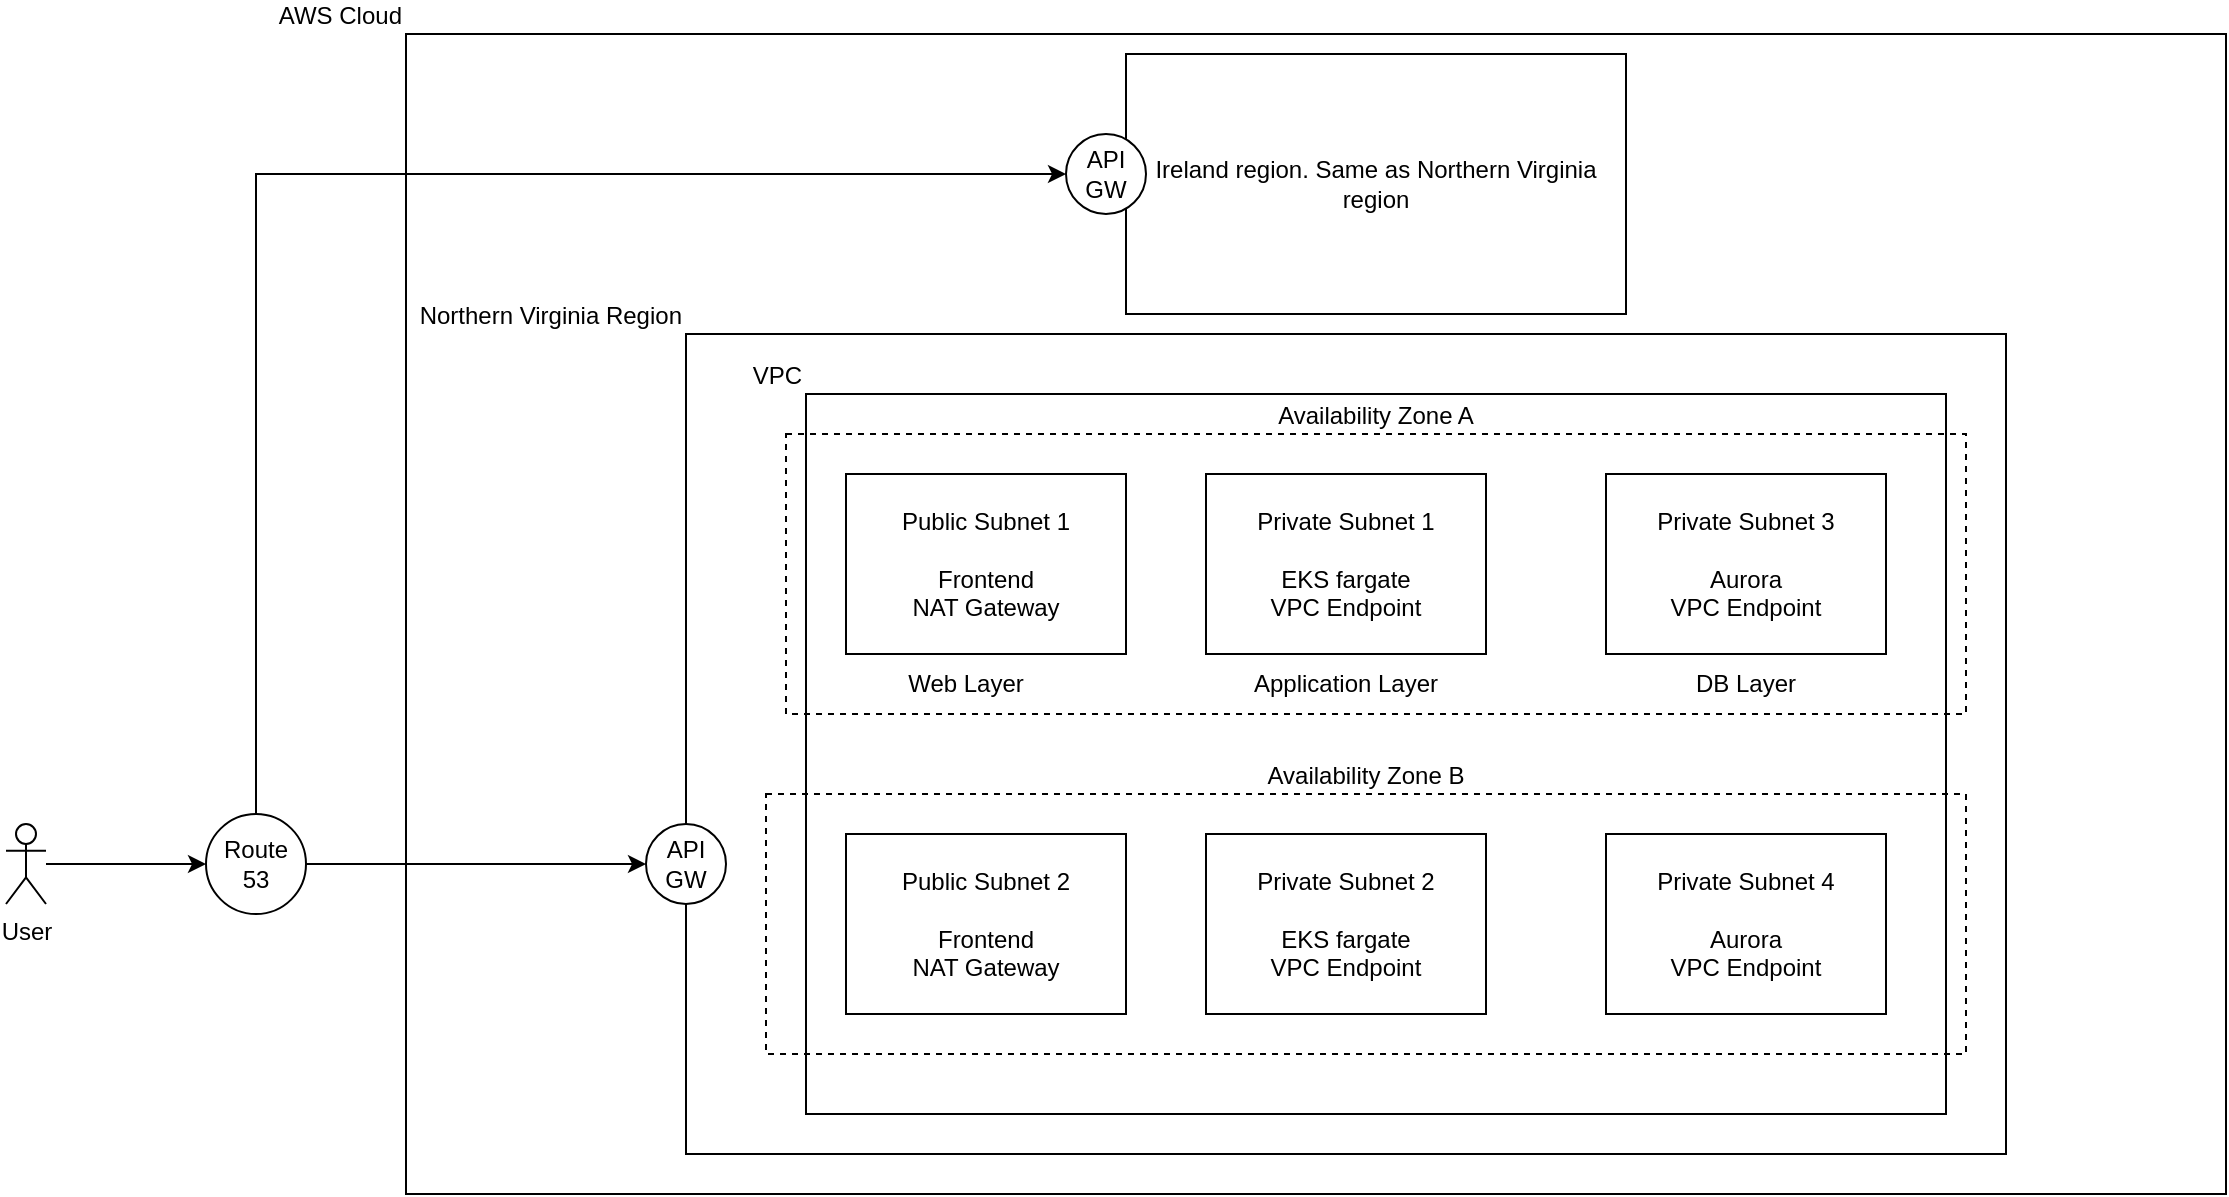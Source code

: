 <mxfile version="24.6.4" type="device">
  <diagram id="_JOBukSen8tSIEHADYFu" name="Page-1">
    <mxGraphModel dx="2284" dy="786" grid="1" gridSize="10" guides="1" tooltips="1" connect="1" arrows="1" fold="1" page="1" pageScale="1" pageWidth="850" pageHeight="1100" math="0" shadow="0">
      <root>
        <mxCell id="0" />
        <mxCell id="1" parent="0" />
        <mxCell id="ENQYq0kZE0MXRLzni3ol-1" value="AWS Cloud" style="rounded=0;whiteSpace=wrap;html=1;labelPosition=left;verticalLabelPosition=top;align=right;verticalAlign=bottom;" vertex="1" parent="1">
          <mxGeometry x="-120" y="50" width="910" height="580" as="geometry" />
        </mxCell>
        <mxCell id="ENQYq0kZE0MXRLzni3ol-17" style="edgeStyle=orthogonalEdgeStyle;rounded=0;orthogonalLoop=1;jettySize=auto;html=1;" edge="1" parent="1" source="ENQYq0kZE0MXRLzni3ol-8" target="ENQYq0kZE0MXRLzni3ol-12">
          <mxGeometry relative="1" as="geometry" />
        </mxCell>
        <mxCell id="ENQYq0kZE0MXRLzni3ol-8" value="User" style="shape=umlActor;verticalLabelPosition=bottom;verticalAlign=top;html=1;outlineConnect=0;" vertex="1" parent="1">
          <mxGeometry x="-320" y="445" width="20" height="40" as="geometry" />
        </mxCell>
        <mxCell id="ENQYq0kZE0MXRLzni3ol-23" style="edgeStyle=orthogonalEdgeStyle;rounded=0;orthogonalLoop=1;jettySize=auto;html=1;exitX=0.5;exitY=0;exitDx=0;exitDy=0;" edge="1" parent="1" source="ENQYq0kZE0MXRLzni3ol-12" target="ENQYq0kZE0MXRLzni3ol-22">
          <mxGeometry relative="1" as="geometry">
            <mxPoint x="-195" y="120" as="targetPoint" />
            <mxPoint x="-200" y="430" as="sourcePoint" />
            <Array as="points">
              <mxPoint x="-195" y="120" />
            </Array>
          </mxGeometry>
        </mxCell>
        <mxCell id="ENQYq0kZE0MXRLzni3ol-24" style="edgeStyle=orthogonalEdgeStyle;rounded=0;orthogonalLoop=1;jettySize=auto;html=1;exitX=1;exitY=0.5;exitDx=0;exitDy=0;" edge="1" parent="1" source="ENQYq0kZE0MXRLzni3ol-12" target="ENQYq0kZE0MXRLzni3ol-21">
          <mxGeometry relative="1" as="geometry" />
        </mxCell>
        <mxCell id="ENQYq0kZE0MXRLzni3ol-12" value="Route 53" style="ellipse;whiteSpace=wrap;html=1;aspect=fixed;" vertex="1" parent="1">
          <mxGeometry x="-220" y="440" width="50" height="50" as="geometry" />
        </mxCell>
        <mxCell id="ENQYq0kZE0MXRLzni3ol-19" value="Ireland region. Same as Northern Virginia region" style="rounded=0;whiteSpace=wrap;html=1;labelPosition=center;verticalLabelPosition=middle;align=center;verticalAlign=middle;" vertex="1" parent="1">
          <mxGeometry x="240" y="60" width="250" height="130" as="geometry" />
        </mxCell>
        <mxCell id="ENQYq0kZE0MXRLzni3ol-20" value="Northern Virginia Region" style="rounded=0;whiteSpace=wrap;html=1;labelPosition=left;verticalLabelPosition=top;align=right;verticalAlign=bottom;" vertex="1" parent="1">
          <mxGeometry x="20" y="200" width="660" height="410" as="geometry" />
        </mxCell>
        <mxCell id="ENQYq0kZE0MXRLzni3ol-21" value="API GW" style="ellipse;whiteSpace=wrap;html=1;aspect=fixed;" vertex="1" parent="1">
          <mxGeometry y="445" width="40" height="40" as="geometry" />
        </mxCell>
        <mxCell id="ENQYq0kZE0MXRLzni3ol-22" value="API GW" style="ellipse;whiteSpace=wrap;html=1;aspect=fixed;" vertex="1" parent="1">
          <mxGeometry x="210" y="100" width="40" height="40" as="geometry" />
        </mxCell>
        <mxCell id="ENQYq0kZE0MXRLzni3ol-25" value="VPC" style="rounded=0;whiteSpace=wrap;html=1;labelPosition=left;verticalLabelPosition=top;align=right;verticalAlign=bottom;" vertex="1" parent="1">
          <mxGeometry x="80" y="230" width="570" height="360" as="geometry" />
        </mxCell>
        <mxCell id="ENQYq0kZE0MXRLzni3ol-26" value="Availability&amp;nbsp;&lt;span style=&quot;background-color: initial;&quot;&gt;Zone A&lt;/span&gt;" style="rounded=0;whiteSpace=wrap;html=1;dashed=1;fillColor=none;labelPosition=center;verticalLabelPosition=top;align=center;verticalAlign=bottom;" vertex="1" parent="1">
          <mxGeometry x="70" y="250" width="590" height="140" as="geometry" />
        </mxCell>
        <mxCell id="ENQYq0kZE0MXRLzni3ol-27" value="Availability Zone B" style="rounded=0;whiteSpace=wrap;html=1;dashed=1;fillColor=none;labelPosition=center;verticalLabelPosition=top;align=center;verticalAlign=bottom;" vertex="1" parent="1">
          <mxGeometry x="60" y="430" width="600" height="130" as="geometry" />
        </mxCell>
        <mxCell id="ENQYq0kZE0MXRLzni3ol-29" value="Public Subnet 1&lt;div&gt;&lt;br&gt;&lt;/div&gt;&lt;div&gt;Frontend&lt;/div&gt;&lt;div&gt;NAT Gateway&lt;/div&gt;" style="rounded=0;whiteSpace=wrap;html=1;" vertex="1" parent="1">
          <mxGeometry x="100" y="270" width="140" height="90" as="geometry" />
        </mxCell>
        <mxCell id="ENQYq0kZE0MXRLzni3ol-31" value="Private Subnet 1&lt;div&gt;&lt;br&gt;&lt;/div&gt;&lt;div&gt;EKS fargate&lt;/div&gt;&lt;div&gt;VPC Endpoint&lt;/div&gt;" style="rounded=0;whiteSpace=wrap;html=1;" vertex="1" parent="1">
          <mxGeometry x="280" y="270" width="140" height="90" as="geometry" />
        </mxCell>
        <mxCell id="ENQYq0kZE0MXRLzni3ol-32" value="Private Subnet 3&lt;div&gt;&lt;br&gt;&lt;/div&gt;&lt;div&gt;Aurora&lt;/div&gt;&lt;div&gt;VPC Endpoint&lt;br&gt;&lt;/div&gt;" style="rounded=0;whiteSpace=wrap;html=1;" vertex="1" parent="1">
          <mxGeometry x="480" y="270" width="140" height="90" as="geometry" />
        </mxCell>
        <mxCell id="ENQYq0kZE0MXRLzni3ol-33" value="Public Subnet 2&lt;div&gt;&lt;br&gt;&lt;/div&gt;&lt;div&gt;Frontend&lt;br&gt;&lt;/div&gt;&lt;div&gt;NAT Gateway&lt;br&gt;&lt;/div&gt;" style="rounded=0;whiteSpace=wrap;html=1;" vertex="1" parent="1">
          <mxGeometry x="100" y="450" width="140" height="90" as="geometry" />
        </mxCell>
        <mxCell id="ENQYq0kZE0MXRLzni3ol-34" value="Private Subnet 2&lt;div&gt;&lt;br&gt;&lt;/div&gt;&lt;div&gt;EKS fargate&lt;br&gt;&lt;/div&gt;&lt;div&gt;VPC Endpoint&lt;br&gt;&lt;/div&gt;" style="rounded=0;whiteSpace=wrap;html=1;" vertex="1" parent="1">
          <mxGeometry x="280" y="450" width="140" height="90" as="geometry" />
        </mxCell>
        <mxCell id="ENQYq0kZE0MXRLzni3ol-35" value="Private Subnet 4&lt;div&gt;&lt;br&gt;&lt;/div&gt;&lt;div&gt;Aurora&lt;/div&gt;&lt;div&gt;VPC Endpoint&lt;br&gt;&lt;/div&gt;" style="rounded=0;whiteSpace=wrap;html=1;" vertex="1" parent="1">
          <mxGeometry x="480" y="450" width="140" height="90" as="geometry" />
        </mxCell>
        <mxCell id="ENQYq0kZE0MXRLzni3ol-36" value="Web Layer" style="text;html=1;align=center;verticalAlign=middle;whiteSpace=wrap;rounded=0;" vertex="1" parent="1">
          <mxGeometry x="130" y="360" width="60" height="30" as="geometry" />
        </mxCell>
        <mxCell id="ENQYq0kZE0MXRLzni3ol-37" value="Application Layer" style="text;html=1;align=center;verticalAlign=middle;whiteSpace=wrap;rounded=0;" vertex="1" parent="1">
          <mxGeometry x="280" y="360" width="140" height="30" as="geometry" />
        </mxCell>
        <mxCell id="ENQYq0kZE0MXRLzni3ol-38" value="DB Layer" style="text;html=1;align=center;verticalAlign=middle;whiteSpace=wrap;rounded=0;" vertex="1" parent="1">
          <mxGeometry x="520" y="360" width="60" height="30" as="geometry" />
        </mxCell>
      </root>
    </mxGraphModel>
  </diagram>
</mxfile>
